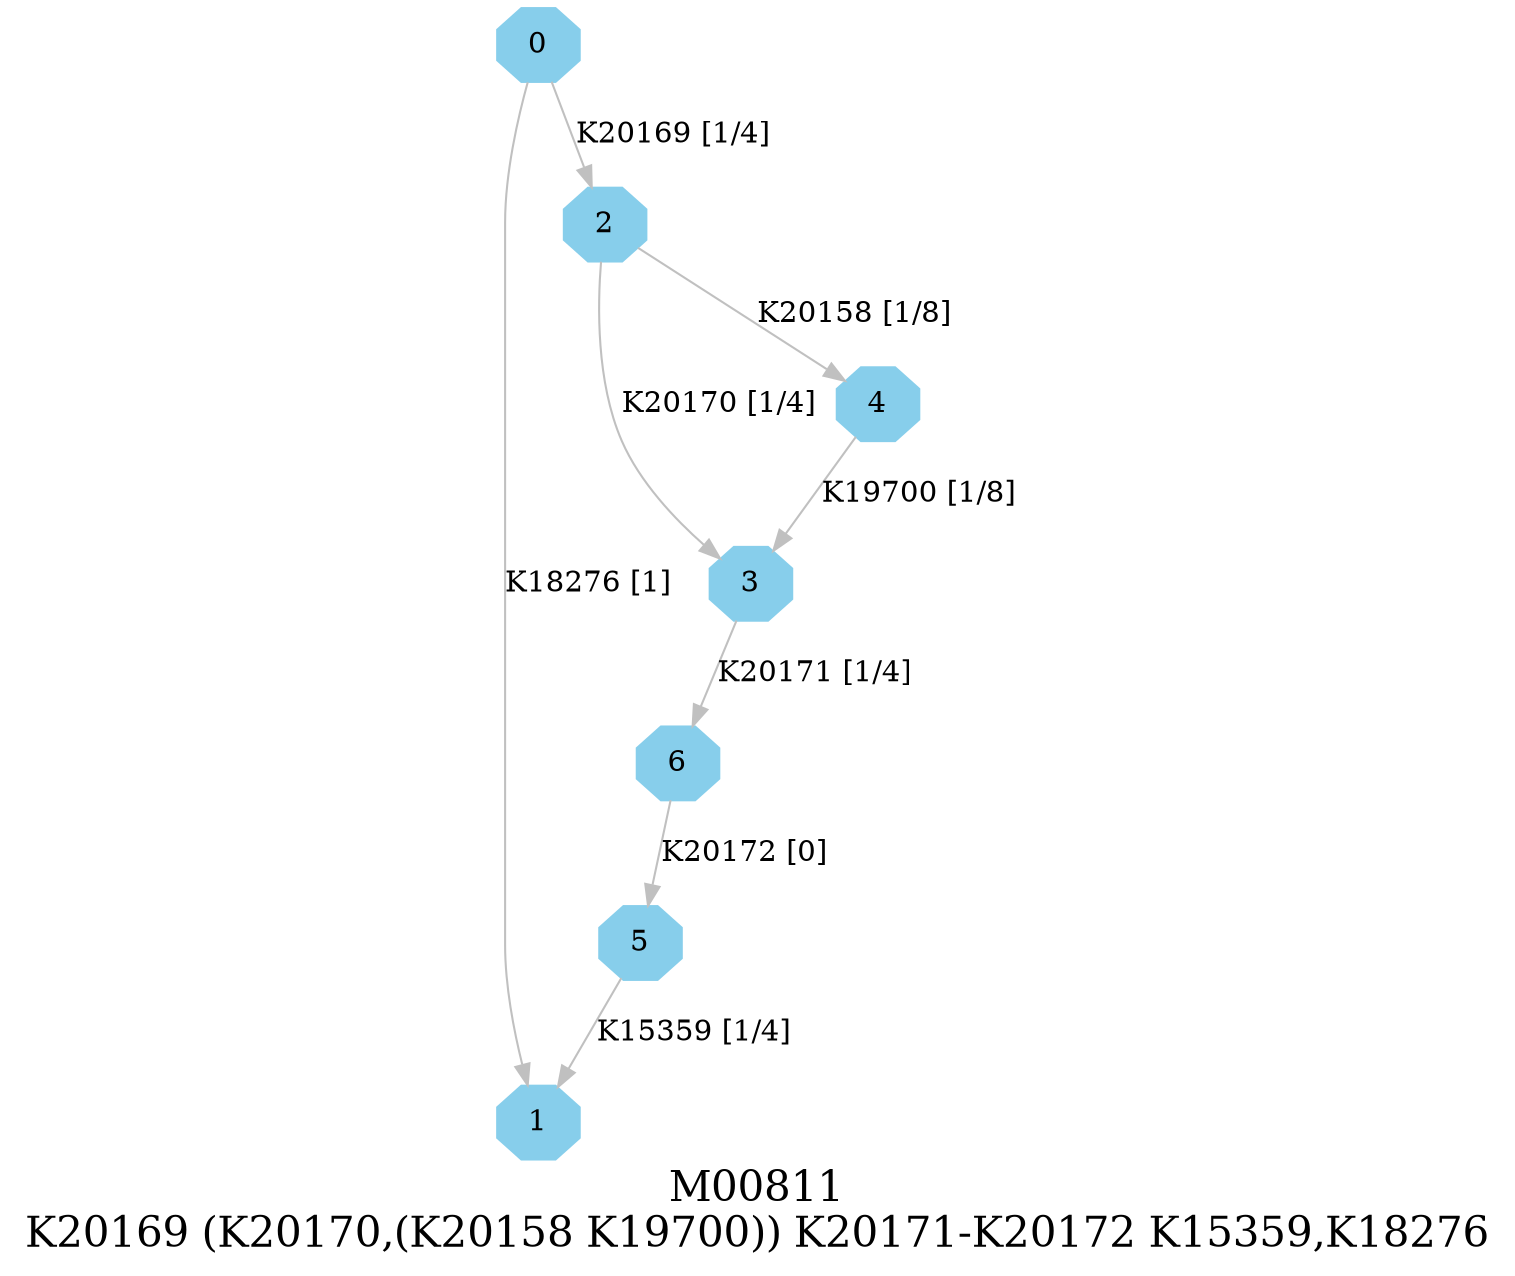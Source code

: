 digraph G {
graph [label="M00811
K20169 (K20170,(K20158 K19700)) K20171-K20172 K15359,K18276",fontsize=20];
node [shape=box,style=filled];
edge [len=3,color=grey];
{node [width=.3,height=.3,shape=octagon,style=filled,color=skyblue] 0 1 2 3 4 5 6 }
0 -> 2 [label="K20169 [1/4]"];
0 -> 1 [label="K18276 [1]"];
2 -> 3 [label="K20170 [1/4]"];
2 -> 4 [label="K20158 [1/8]"];
3 -> 6 [label="K20171 [1/4]"];
4 -> 3 [label="K19700 [1/8]"];
5 -> 1 [label="K15359 [1/4]"];
6 -> 5 [label="K20172 [0]"];
}